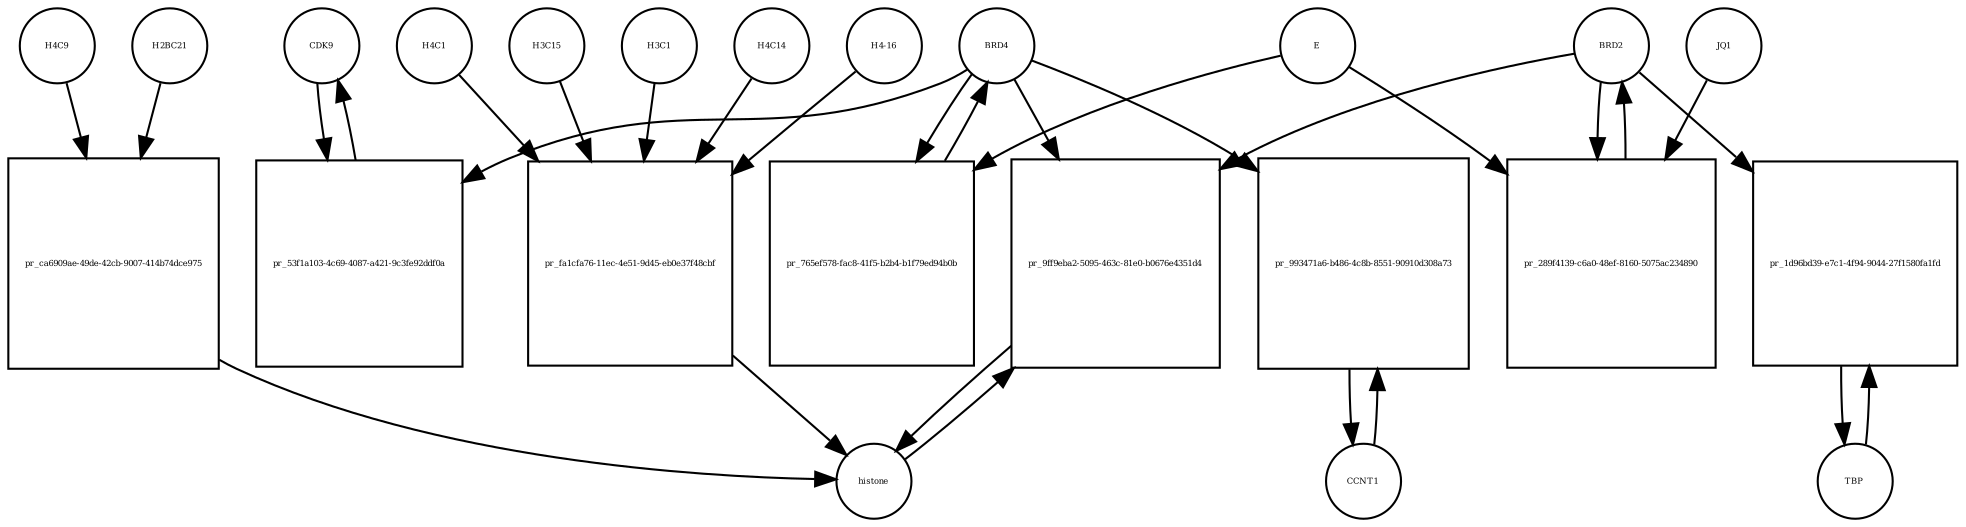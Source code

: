 strict digraph  {
CDK9 [annotation="", bipartite=0, cls=macromolecule, fontsize=4, label=CDK9, shape=circle];
"pr_53f1a103-4c69-4087-a421-9c3fe92ddf0a" [annotation="", bipartite=1, cls=process, fontsize=4, label="pr_53f1a103-4c69-4087-a421-9c3fe92ddf0a", shape=square];
BRD4 [annotation="", bipartite=0, cls=macromolecule, fontsize=4, label=BRD4, shape=circle];
CCNT1 [annotation="", bipartite=0, cls=macromolecule, fontsize=4, label=CCNT1, shape=circle];
"pr_993471a6-b486-4c8b-8551-90910d308a73" [annotation="", bipartite=1, cls=process, fontsize=4, label="pr_993471a6-b486-4c8b-8551-90910d308a73", shape=square];
histone [annotation="", bipartite=0, cls=complex, fontsize=4, label=histone, shape=circle];
"pr_9ff9eba2-5095-463c-81e0-b0676e4351d4" [annotation="", bipartite=1, cls=process, fontsize=4, label="pr_9ff9eba2-5095-463c-81e0-b0676e4351d4", shape=square];
BRD2 [annotation="", bipartite=0, cls=macromolecule, fontsize=4, label=BRD2, shape=circle];
"pr_765ef578-fac8-41f5-b2b4-b1f79ed94b0b" [annotation="", bipartite=1, cls=process, fontsize=4, label="pr_765ef578-fac8-41f5-b2b4-b1f79ed94b0b", shape=square];
E [annotation=urn_miriam_ncbiprotein_BCD58755, bipartite=0, cls=macromolecule, fontsize=4, label=E, shape=circle];
H4C14 [annotation="", bipartite=0, cls=macromolecule, fontsize=4, label=H4C14, shape=circle];
"pr_fa1cfa76-11ec-4e51-9d45-eb0e37f48cbf" [annotation="", bipartite=1, cls=process, fontsize=4, label="pr_fa1cfa76-11ec-4e51-9d45-eb0e37f48cbf", shape=square];
"H4-16" [annotation="", bipartite=0, cls=macromolecule, fontsize=4, label="H4-16", shape=circle];
H4C1 [annotation="", bipartite=0, cls=macromolecule, fontsize=4, label=H4C1, shape=circle];
H3C15 [annotation="", bipartite=0, cls=macromolecule, fontsize=4, label=H3C15, shape=circle];
H3C1 [annotation="", bipartite=0, cls=macromolecule, fontsize=4, label=H3C1, shape=circle];
"pr_289f4139-c6a0-48ef-8160-5075ac234890" [annotation="", bipartite=1, cls=process, fontsize=4, label="pr_289f4139-c6a0-48ef-8160-5075ac234890", shape=square];
JQ1 [annotation="", bipartite=0, cls=macromolecule, fontsize=4, label=JQ1, shape=circle];
TBP [annotation="", bipartite=0, cls=macromolecule, fontsize=4, label=TBP, shape=circle];
"pr_1d96bd39-e7c1-4f94-9044-27f1580fa1fd" [annotation="", bipartite=1, cls=process, fontsize=4, label="pr_1d96bd39-e7c1-4f94-9044-27f1580fa1fd", shape=square];
H4C9 [annotation="", bipartite=0, cls=macromolecule, fontsize=4, label=H4C9, shape=circle];
"pr_ca6909ae-49de-42cb-9007-414b74dce975" [annotation="", bipartite=1, cls=process, fontsize=4, label="pr_ca6909ae-49de-42cb-9007-414b74dce975", shape=square];
H2BC21 [annotation="", bipartite=0, cls=macromolecule, fontsize=4, label=H2BC21, shape=circle];
CDK9 -> "pr_53f1a103-4c69-4087-a421-9c3fe92ddf0a"  [annotation="", interaction_type=consumption];
"pr_53f1a103-4c69-4087-a421-9c3fe92ddf0a" -> CDK9  [annotation="", interaction_type=production];
BRD4 -> "pr_53f1a103-4c69-4087-a421-9c3fe92ddf0a"  [annotation=urn_miriam_taxonomy_10090, interaction_type=catalysis];
BRD4 -> "pr_993471a6-b486-4c8b-8551-90910d308a73"  [annotation="", interaction_type=catalysis];
BRD4 -> "pr_9ff9eba2-5095-463c-81e0-b0676e4351d4"  [annotation="urn_miriam_doi_10.1038%2Fnsmb.3228.|urn_miriam_doi_10.1016%2Fj.molcel.2008.01.018", interaction_type=catalysis];
BRD4 -> "pr_765ef578-fac8-41f5-b2b4-b1f79ed94b0b"  [annotation="", interaction_type=consumption];
CCNT1 -> "pr_993471a6-b486-4c8b-8551-90910d308a73"  [annotation="", interaction_type=consumption];
"pr_993471a6-b486-4c8b-8551-90910d308a73" -> CCNT1  [annotation="", interaction_type=production];
histone -> "pr_9ff9eba2-5095-463c-81e0-b0676e4351d4"  [annotation="", interaction_type=consumption];
"pr_9ff9eba2-5095-463c-81e0-b0676e4351d4" -> histone  [annotation="", interaction_type=production];
BRD2 -> "pr_9ff9eba2-5095-463c-81e0-b0676e4351d4"  [annotation="urn_miriam_doi_10.1038%2Fnsmb.3228.|urn_miriam_doi_10.1016%2Fj.molcel.2008.01.018", interaction_type=catalysis];
BRD2 -> "pr_289f4139-c6a0-48ef-8160-5075ac234890"  [annotation="", interaction_type=consumption];
BRD2 -> "pr_1d96bd39-e7c1-4f94-9044-27f1580fa1fd"  [annotation="urn_miriam_doi_10.1007%2Fs11010-006-9223-6", interaction_type=catalysis];
"pr_765ef578-fac8-41f5-b2b4-b1f79ed94b0b" -> BRD4  [annotation="", interaction_type=production];
E -> "pr_765ef578-fac8-41f5-b2b4-b1f79ed94b0b"  [annotation="urn_miriam_doi_10.1038%2Fs41586-020-2286-9", interaction_type=inhibition];
E -> "pr_289f4139-c6a0-48ef-8160-5075ac234890"  [annotation="urn_miriam_doi_10.1038%2Fs41586-020-2286-9|urn_miriam_doi_10.1080%2F15592294.2018.1469891", interaction_type=inhibition];
H4C14 -> "pr_fa1cfa76-11ec-4e51-9d45-eb0e37f48cbf"  [annotation="", interaction_type=consumption];
"pr_fa1cfa76-11ec-4e51-9d45-eb0e37f48cbf" -> histone  [annotation="", interaction_type=production];
"H4-16" -> "pr_fa1cfa76-11ec-4e51-9d45-eb0e37f48cbf"  [annotation="", interaction_type=consumption];
H4C1 -> "pr_fa1cfa76-11ec-4e51-9d45-eb0e37f48cbf"  [annotation="", interaction_type=consumption];
H3C15 -> "pr_fa1cfa76-11ec-4e51-9d45-eb0e37f48cbf"  [annotation="", interaction_type=consumption];
H3C1 -> "pr_fa1cfa76-11ec-4e51-9d45-eb0e37f48cbf"  [annotation="", interaction_type=consumption];
"pr_289f4139-c6a0-48ef-8160-5075ac234890" -> BRD2  [annotation="", interaction_type=production];
JQ1 -> "pr_289f4139-c6a0-48ef-8160-5075ac234890"  [annotation="urn_miriam_doi_10.1038%2Fs41586-020-2286-9|urn_miriam_doi_10.1080%2F15592294.2018.1469891", interaction_type=inhibition];
TBP -> "pr_1d96bd39-e7c1-4f94-9044-27f1580fa1fd"  [annotation="", interaction_type=consumption];
"pr_1d96bd39-e7c1-4f94-9044-27f1580fa1fd" -> TBP  [annotation="", interaction_type=production];
H4C9 -> "pr_ca6909ae-49de-42cb-9007-414b74dce975"  [annotation="", interaction_type=consumption];
"pr_ca6909ae-49de-42cb-9007-414b74dce975" -> histone  [annotation="", interaction_type=production];
H2BC21 -> "pr_ca6909ae-49de-42cb-9007-414b74dce975"  [annotation="", interaction_type=consumption];
}
